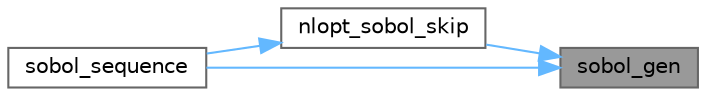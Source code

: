 digraph "sobol_gen"
{
 // LATEX_PDF_SIZE
  bgcolor="transparent";
  edge [fontname=Helvetica,fontsize=10,labelfontname=Helvetica,labelfontsize=10];
  node [fontname=Helvetica,fontsize=10,shape=box,height=0.2,width=0.4];
  rankdir="RL";
  Node1 [id="Node000001",label="sobol_gen",height=0.2,width=0.4,color="gray40", fillcolor="grey60", style="filled", fontcolor="black",tooltip=" "];
  Node1 -> Node2 [id="edge1_Node000001_Node000002",dir="back",color="steelblue1",style="solid",tooltip=" "];
  Node2 [id="Node000002",label="nlopt_sobol_skip",height=0.2,width=0.4,color="grey40", fillcolor="white", style="filled",URL="$sobolseq_8c.html#a66138f1615f8bea909b9ad7107ce3c51",tooltip=" "];
  Node2 -> Node3 [id="edge2_Node000002_Node000003",dir="back",color="steelblue1",style="solid",tooltip=" "];
  Node3 [id="Node000003",label="sobol_sequence",height=0.2,width=0.4,color="grey40", fillcolor="white", style="filled",URL="$sobolseq_8c.html#a670defd3a8b9d05d86bc8da76de23778",tooltip=" "];
  Node1 -> Node3 [id="edge3_Node000001_Node000003",dir="back",color="steelblue1",style="solid",tooltip=" "];
}
